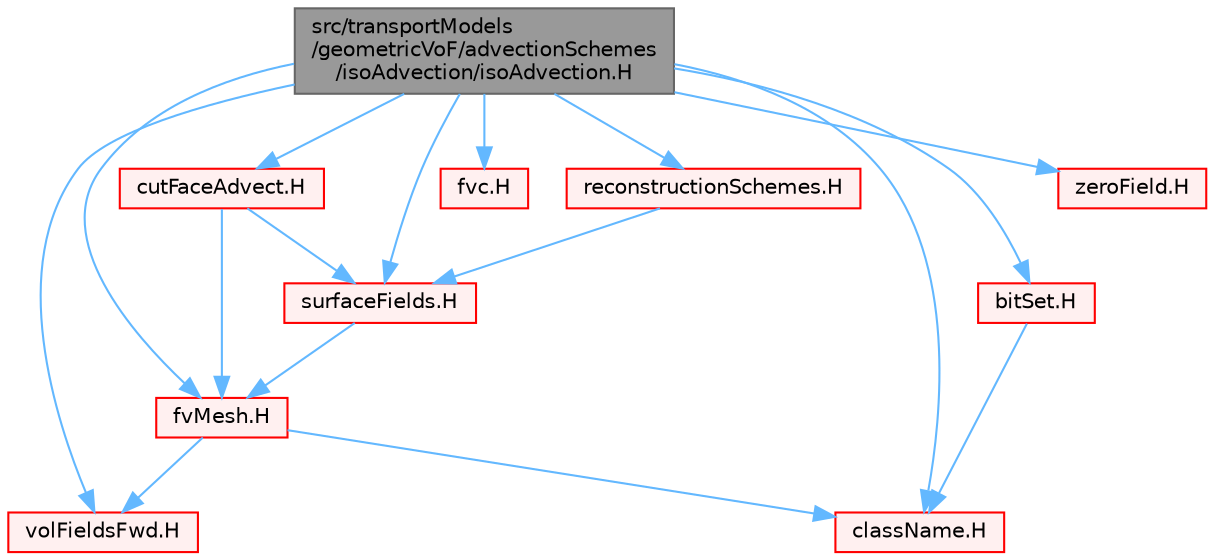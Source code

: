 digraph "src/transportModels/geometricVoF/advectionSchemes/isoAdvection/isoAdvection.H"
{
 // LATEX_PDF_SIZE
  bgcolor="transparent";
  edge [fontname=Helvetica,fontsize=10,labelfontname=Helvetica,labelfontsize=10];
  node [fontname=Helvetica,fontsize=10,shape=box,height=0.2,width=0.4];
  Node1 [id="Node000001",label="src/transportModels\l/geometricVoF/advectionSchemes\l/isoAdvection/isoAdvection.H",height=0.2,width=0.4,color="gray40", fillcolor="grey60", style="filled", fontcolor="black",tooltip=" "];
  Node1 -> Node2 [id="edge1_Node000001_Node000002",color="steelblue1",style="solid",tooltip=" "];
  Node2 [id="Node000002",label="fvMesh.H",height=0.2,width=0.4,color="red", fillcolor="#FFF0F0", style="filled",URL="$fvMesh_8H.html",tooltip=" "];
  Node2 -> Node290 [id="edge2_Node000002_Node000290",color="steelblue1",style="solid",tooltip=" "];
  Node290 [id="Node000290",label="volFieldsFwd.H",height=0.2,width=0.4,color="red", fillcolor="#FFF0F0", style="filled",URL="$volFieldsFwd_8H.html",tooltip="Forwards and collection of common volume field types."];
  Node2 -> Node54 [id="edge3_Node000002_Node000054",color="steelblue1",style="solid",tooltip=" "];
  Node54 [id="Node000054",label="className.H",height=0.2,width=0.4,color="red", fillcolor="#FFF0F0", style="filled",URL="$className_8H.html",tooltip="Macro definitions for declaring ClassName(), NamespaceName(), etc."];
  Node1 -> Node290 [id="edge4_Node000001_Node000290",color="steelblue1",style="solid",tooltip=" "];
  Node1 -> Node341 [id="edge5_Node000001_Node000341",color="steelblue1",style="solid",tooltip=" "];
  Node341 [id="Node000341",label="surfaceFields.H",height=0.2,width=0.4,color="red", fillcolor="#FFF0F0", style="filled",URL="$surfaceFields_8H.html",tooltip="Foam::surfaceFields."];
  Node341 -> Node2 [id="edge6_Node000341_Node000002",color="steelblue1",style="solid",tooltip=" "];
  Node1 -> Node380 [id="edge7_Node000001_Node000380",color="steelblue1",style="solid",tooltip=" "];
  Node380 [id="Node000380",label="fvc.H",height=0.2,width=0.4,color="red", fillcolor="#FFF0F0", style="filled",URL="$fvc_8H.html",tooltip=" "];
  Node1 -> Node54 [id="edge8_Node000001_Node000054",color="steelblue1",style="solid",tooltip=" "];
  Node1 -> Node404 [id="edge9_Node000001_Node000404",color="steelblue1",style="solid",tooltip=" "];
  Node404 [id="Node000404",label="reconstructionSchemes.H",height=0.2,width=0.4,color="red", fillcolor="#FFF0F0", style="filled",URL="$reconstructionSchemes_8H.html",tooltip=" "];
  Node404 -> Node341 [id="edge10_Node000404_Node000341",color="steelblue1",style="solid",tooltip=" "];
  Node1 -> Node443 [id="edge11_Node000001_Node000443",color="steelblue1",style="solid",tooltip=" "];
  Node443 [id="Node000443",label="cutFaceAdvect.H",height=0.2,width=0.4,color="red", fillcolor="#FFF0F0", style="filled",URL="$cutFaceAdvect_8H.html",tooltip=" "];
  Node443 -> Node2 [id="edge12_Node000443_Node000002",color="steelblue1",style="solid",tooltip=" "];
  Node443 -> Node341 [id="edge13_Node000443_Node000341",color="steelblue1",style="solid",tooltip=" "];
  Node1 -> Node190 [id="edge14_Node000001_Node000190",color="steelblue1",style="solid",tooltip=" "];
  Node190 [id="Node000190",label="bitSet.H",height=0.2,width=0.4,color="red", fillcolor="#FFF0F0", style="filled",URL="$bitSet_8H.html",tooltip=" "];
  Node190 -> Node54 [id="edge15_Node000190_Node000054",color="steelblue1",style="solid",tooltip=" "];
  Node1 -> Node390 [id="edge16_Node000001_Node000390",color="steelblue1",style="solid",tooltip=" "];
  Node390 [id="Node000390",label="zeroField.H",height=0.2,width=0.4,color="red", fillcolor="#FFF0F0", style="filled",URL="$zeroField_8H.html",tooltip=" "];
}
